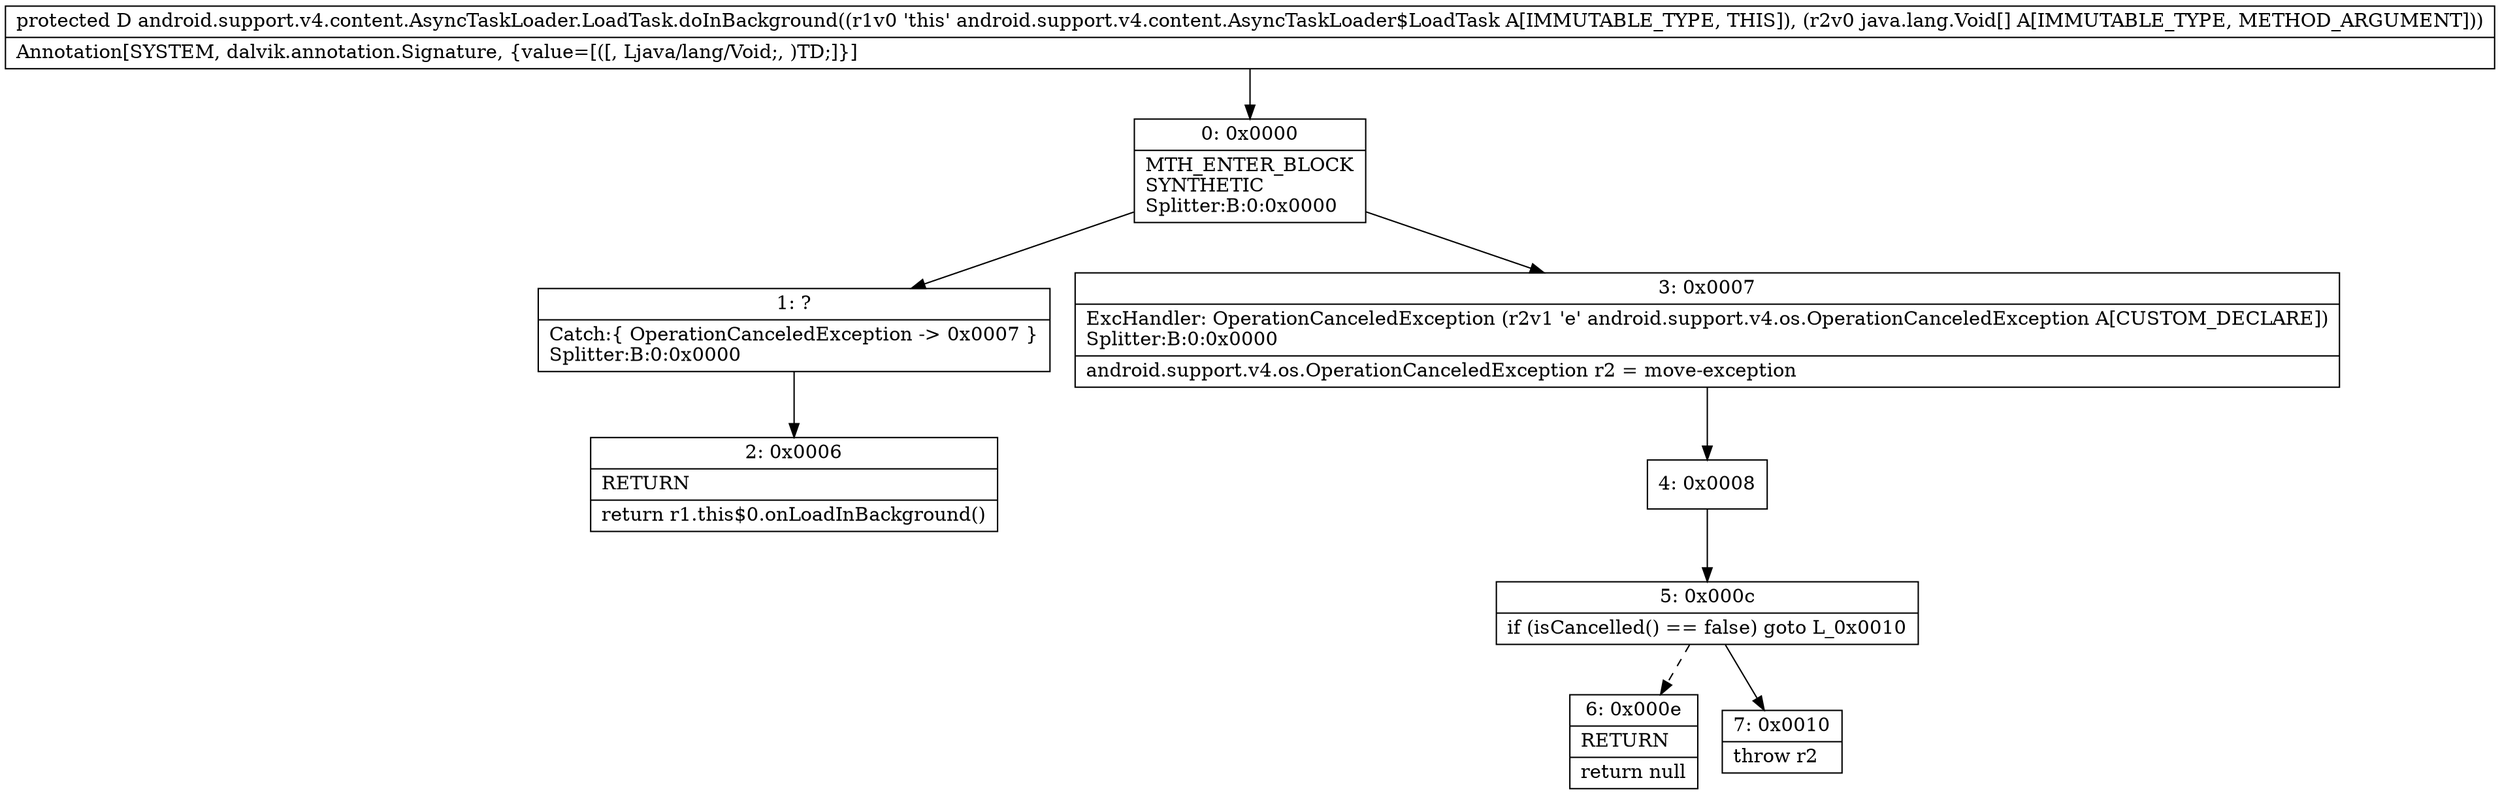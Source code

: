 digraph "CFG forandroid.support.v4.content.AsyncTaskLoader.LoadTask.doInBackground([Ljava\/lang\/Void;)Ljava\/lang\/Object;" {
Node_0 [shape=record,label="{0\:\ 0x0000|MTH_ENTER_BLOCK\lSYNTHETIC\lSplitter:B:0:0x0000\l}"];
Node_1 [shape=record,label="{1\:\ ?|Catch:\{ OperationCanceledException \-\> 0x0007 \}\lSplitter:B:0:0x0000\l}"];
Node_2 [shape=record,label="{2\:\ 0x0006|RETURN\l|return r1.this$0.onLoadInBackground()\l}"];
Node_3 [shape=record,label="{3\:\ 0x0007|ExcHandler: OperationCanceledException (r2v1 'e' android.support.v4.os.OperationCanceledException A[CUSTOM_DECLARE])\lSplitter:B:0:0x0000\l|android.support.v4.os.OperationCanceledException r2 = move\-exception\l}"];
Node_4 [shape=record,label="{4\:\ 0x0008}"];
Node_5 [shape=record,label="{5\:\ 0x000c|if (isCancelled() == false) goto L_0x0010\l}"];
Node_6 [shape=record,label="{6\:\ 0x000e|RETURN\l|return null\l}"];
Node_7 [shape=record,label="{7\:\ 0x0010|throw r2\l}"];
MethodNode[shape=record,label="{protected D android.support.v4.content.AsyncTaskLoader.LoadTask.doInBackground((r1v0 'this' android.support.v4.content.AsyncTaskLoader$LoadTask A[IMMUTABLE_TYPE, THIS]), (r2v0 java.lang.Void[] A[IMMUTABLE_TYPE, METHOD_ARGUMENT]))  | Annotation[SYSTEM, dalvik.annotation.Signature, \{value=[([, Ljava\/lang\/Void;, )TD;]\}]\l}"];
MethodNode -> Node_0;
Node_0 -> Node_1;
Node_0 -> Node_3;
Node_1 -> Node_2;
Node_3 -> Node_4;
Node_4 -> Node_5;
Node_5 -> Node_6[style=dashed];
Node_5 -> Node_7;
}

